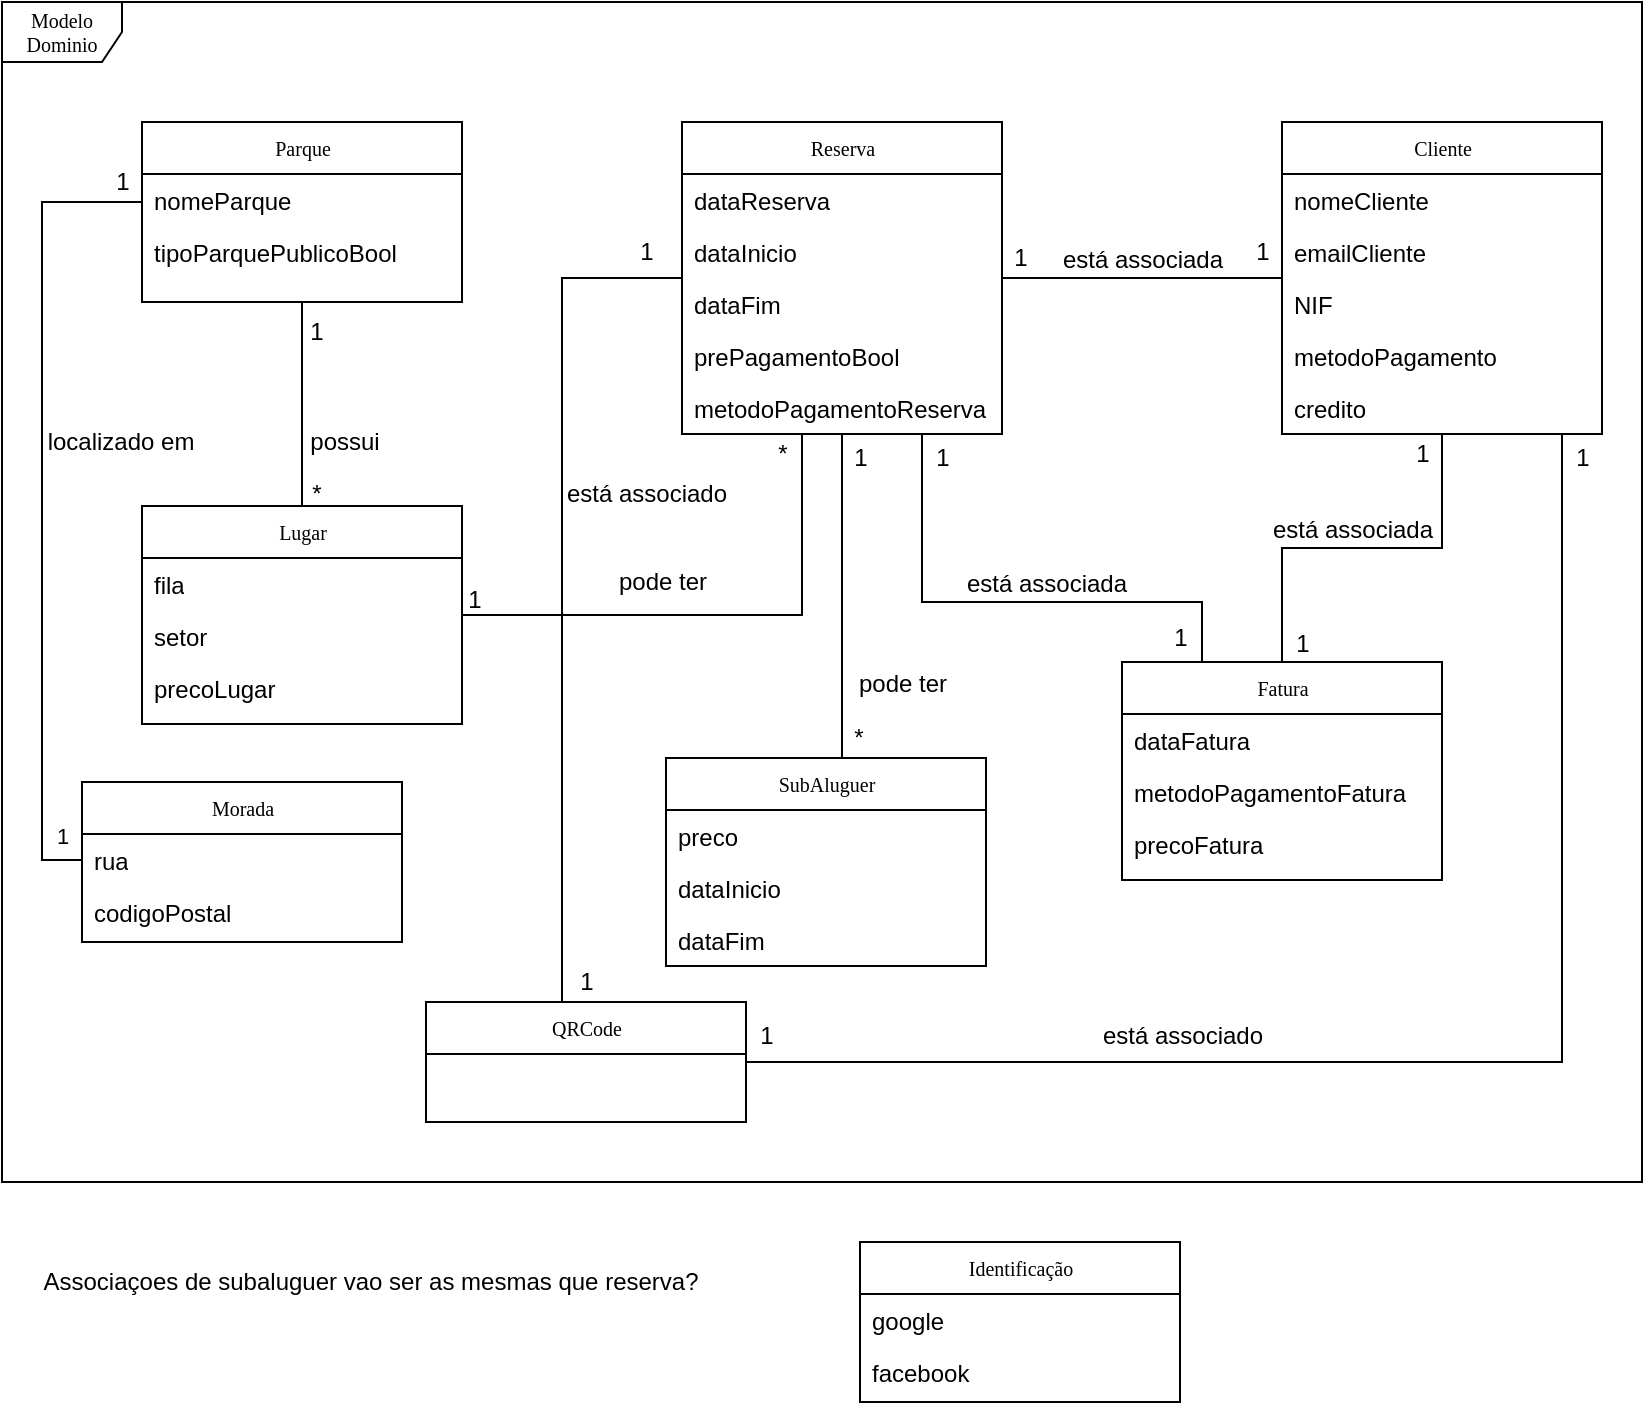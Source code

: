 <mxfile version="13.9.9" type="device"><diagram name="Page-1" id="c4acf3e9-155e-7222-9cf6-157b1a14988f"><mxGraphModel dx="1186" dy="689" grid="1" gridSize="10" guides="1" tooltips="1" connect="1" arrows="1" fold="1" page="1" pageScale="1" pageWidth="850" pageHeight="1100" background="#ffffff" math="0" shadow="0"><root><mxCell id="0"/><mxCell id="1" parent="0"/><mxCell id="17acba5748e5396b-1" value="Modelo Dominio" style="shape=umlFrame;whiteSpace=wrap;html=1;rounded=0;shadow=0;comic=0;labelBackgroundColor=none;strokeWidth=1;fontFamily=Verdana;fontSize=10;align=center;" parent="1" vertex="1"><mxGeometry x="20" y="20" width="820" height="590" as="geometry"/></mxCell><mxCell id="17acba5748e5396b-30" value="Cliente" style="swimlane;html=1;fontStyle=0;childLayout=stackLayout;horizontal=1;startSize=26;fillColor=none;horizontalStack=0;resizeParent=1;resizeLast=0;collapsible=1;marginBottom=0;swimlaneFillColor=#ffffff;rounded=0;shadow=0;comic=0;labelBackgroundColor=none;strokeWidth=1;fontFamily=Verdana;fontSize=10;align=center;" parent="1" vertex="1"><mxGeometry x="660" y="80" width="160" height="156" as="geometry"/></mxCell><mxCell id="17acba5748e5396b-31" value="nomeCliente" style="text;html=1;strokeColor=none;fillColor=none;align=left;verticalAlign=top;spacingLeft=4;spacingRight=4;whiteSpace=wrap;overflow=hidden;rotatable=0;points=[[0,0.5],[1,0.5]];portConstraint=eastwest;" parent="17acba5748e5396b-30" vertex="1"><mxGeometry y="26" width="160" height="26" as="geometry"/></mxCell><mxCell id="17acba5748e5396b-33" value="emailCliente" style="text;html=1;strokeColor=none;fillColor=none;align=left;verticalAlign=top;spacingLeft=4;spacingRight=4;whiteSpace=wrap;overflow=hidden;rotatable=0;points=[[0,0.5],[1,0.5]];portConstraint=eastwest;" parent="17acba5748e5396b-30" vertex="1"><mxGeometry y="52" width="160" height="26" as="geometry"/></mxCell><mxCell id="17acba5748e5396b-32" value="NIF" style="text;html=1;strokeColor=none;fillColor=none;align=left;verticalAlign=top;spacingLeft=4;spacingRight=4;whiteSpace=wrap;overflow=hidden;rotatable=0;points=[[0,0.5],[1,0.5]];portConstraint=eastwest;" parent="17acba5748e5396b-30" vertex="1"><mxGeometry y="78" width="160" height="26" as="geometry"/></mxCell><mxCell id="weCXbY3BfYb8oNCR6S-9-1" value="metodoPagamento" style="text;strokeColor=none;fillColor=none;align=left;verticalAlign=top;spacingLeft=4;spacingRight=4;overflow=hidden;rotatable=0;points=[[0,0.5],[1,0.5]];portConstraint=eastwest;" parent="17acba5748e5396b-30" vertex="1"><mxGeometry y="104" width="160" height="26" as="geometry"/></mxCell><mxCell id="weCXbY3BfYb8oNCR6S-9-2" value="credito" style="text;strokeColor=none;fillColor=none;align=left;verticalAlign=top;spacingLeft=4;spacingRight=4;overflow=hidden;rotatable=0;points=[[0,0.5],[1,0.5]];portConstraint=eastwest;" parent="17acba5748e5396b-30" vertex="1"><mxGeometry y="130" width="160" height="26" as="geometry"/></mxCell><mxCell id="weCXbY3BfYb8oNCR6S-9-74" style="edgeStyle=orthogonalEdgeStyle;rounded=0;orthogonalLoop=1;jettySize=auto;html=1;endArrow=none;endFill=0;" parent="1" source="weCXbY3BfYb8oNCR6S-9-3" target="17acba5748e5396b-30" edge="1"><mxGeometry relative="1" as="geometry"/></mxCell><mxCell id="weCXbY3BfYb8oNCR6S-9-3" value="Reserva" style="swimlane;html=1;fontStyle=0;childLayout=stackLayout;horizontal=1;startSize=26;fillColor=none;horizontalStack=0;resizeParent=1;resizeLast=0;collapsible=1;marginBottom=0;swimlaneFillColor=#ffffff;rounded=0;shadow=0;comic=0;labelBackgroundColor=none;strokeWidth=1;fontFamily=Verdana;fontSize=10;align=center;" parent="1" vertex="1"><mxGeometry x="360" y="80" width="160" height="156" as="geometry"/></mxCell><mxCell id="weCXbY3BfYb8oNCR6S-9-4" value="dataReserva" style="text;html=1;strokeColor=none;fillColor=none;align=left;verticalAlign=top;spacingLeft=4;spacingRight=4;whiteSpace=wrap;overflow=hidden;rotatable=0;points=[[0,0.5],[1,0.5]];portConstraint=eastwest;" parent="weCXbY3BfYb8oNCR6S-9-3" vertex="1"><mxGeometry y="26" width="160" height="26" as="geometry"/></mxCell><mxCell id="weCXbY3BfYb8oNCR6S-9-5" value="dataInicio" style="text;html=1;strokeColor=none;fillColor=none;align=left;verticalAlign=top;spacingLeft=4;spacingRight=4;whiteSpace=wrap;overflow=hidden;rotatable=0;points=[[0,0.5],[1,0.5]];portConstraint=eastwest;" parent="weCXbY3BfYb8oNCR6S-9-3" vertex="1"><mxGeometry y="52" width="160" height="26" as="geometry"/></mxCell><mxCell id="weCXbY3BfYb8oNCR6S-9-6" value="dataFim" style="text;html=1;strokeColor=none;fillColor=none;align=left;verticalAlign=top;spacingLeft=4;spacingRight=4;whiteSpace=wrap;overflow=hidden;rotatable=0;points=[[0,0.5],[1,0.5]];portConstraint=eastwest;" parent="weCXbY3BfYb8oNCR6S-9-3" vertex="1"><mxGeometry y="78" width="160" height="26" as="geometry"/></mxCell><mxCell id="weCXbY3BfYb8oNCR6S-9-7" value="prePagamentoBool" style="text;strokeColor=none;fillColor=none;align=left;verticalAlign=top;spacingLeft=4;spacingRight=4;overflow=hidden;rotatable=0;points=[[0,0.5],[1,0.5]];portConstraint=eastwest;" parent="weCXbY3BfYb8oNCR6S-9-3" vertex="1"><mxGeometry y="104" width="160" height="26" as="geometry"/></mxCell><mxCell id="weCXbY3BfYb8oNCR6S-9-8" value="metodoPagamentoReserva" style="text;strokeColor=none;fillColor=none;align=left;verticalAlign=top;spacingLeft=4;spacingRight=4;overflow=hidden;rotatable=0;points=[[0,0.5],[1,0.5]];portConstraint=eastwest;" parent="weCXbY3BfYb8oNCR6S-9-3" vertex="1"><mxGeometry y="130" width="160" height="26" as="geometry"/></mxCell><mxCell id="weCXbY3BfYb8oNCR6S-9-96" style="edgeStyle=orthogonalEdgeStyle;rounded=0;orthogonalLoop=1;jettySize=auto;html=1;endArrow=none;endFill=0;" parent="1" source="weCXbY3BfYb8oNCR6S-9-10" target="weCXbY3BfYb8oNCR6S-9-3" edge="1"><mxGeometry relative="1" as="geometry"><Array as="points"><mxPoint x="440" y="330"/><mxPoint x="440" y="330"/></Array></mxGeometry></mxCell><mxCell id="weCXbY3BfYb8oNCR6S-9-10" value="SubAluguer" style="swimlane;html=1;fontStyle=0;childLayout=stackLayout;horizontal=1;startSize=26;fillColor=none;horizontalStack=0;resizeParent=1;resizeLast=0;collapsible=1;marginBottom=0;swimlaneFillColor=#ffffff;rounded=0;shadow=0;comic=0;labelBackgroundColor=none;strokeWidth=1;fontFamily=Verdana;fontSize=10;align=center;" parent="1" vertex="1"><mxGeometry x="352" y="398" width="160" height="104" as="geometry"/></mxCell><mxCell id="weCXbY3BfYb8oNCR6S-9-12" value="preco" style="text;html=1;strokeColor=none;fillColor=none;align=left;verticalAlign=top;spacingLeft=4;spacingRight=4;whiteSpace=wrap;overflow=hidden;rotatable=0;points=[[0,0.5],[1,0.5]];portConstraint=eastwest;" parent="weCXbY3BfYb8oNCR6S-9-10" vertex="1"><mxGeometry y="26" width="160" height="26" as="geometry"/></mxCell><mxCell id="weCXbY3BfYb8oNCR6S-9-13" value="dataInicio" style="text;html=1;strokeColor=none;fillColor=none;align=left;verticalAlign=top;spacingLeft=4;spacingRight=4;whiteSpace=wrap;overflow=hidden;rotatable=0;points=[[0,0.5],[1,0.5]];portConstraint=eastwest;" parent="weCXbY3BfYb8oNCR6S-9-10" vertex="1"><mxGeometry y="52" width="160" height="26" as="geometry"/></mxCell><mxCell id="weCXbY3BfYb8oNCR6S-9-14" value="dataFim" style="text;strokeColor=none;fillColor=none;align=left;verticalAlign=top;spacingLeft=4;spacingRight=4;overflow=hidden;rotatable=0;points=[[0,0.5],[1,0.5]];portConstraint=eastwest;" parent="weCXbY3BfYb8oNCR6S-9-10" vertex="1"><mxGeometry y="78" width="160" height="26" as="geometry"/></mxCell><mxCell id="weCXbY3BfYb8oNCR6S-9-62" style="edgeStyle=orthogonalEdgeStyle;rounded=0;orthogonalLoop=1;jettySize=auto;html=1;endArrow=none;endFill=0;" parent="1" source="weCXbY3BfYb8oNCR6S-9-17" target="weCXbY3BfYb8oNCR6S-9-3" edge="1"><mxGeometry relative="1" as="geometry"><Array as="points"><mxPoint x="420" y="327"/></Array></mxGeometry></mxCell><mxCell id="weCXbY3BfYb8oNCR6S-9-17" value="Lugar" style="swimlane;html=1;fontStyle=0;childLayout=stackLayout;horizontal=1;startSize=26;fillColor=none;horizontalStack=0;resizeParent=1;resizeLast=0;collapsible=1;marginBottom=0;swimlaneFillColor=#ffffff;rounded=0;shadow=0;comic=0;labelBackgroundColor=none;strokeWidth=1;fontFamily=Verdana;fontSize=10;align=center;" parent="1" vertex="1"><mxGeometry x="90" y="272" width="160" height="109" as="geometry"/></mxCell><mxCell id="weCXbY3BfYb8oNCR6S-9-18" value="fila" style="text;html=1;strokeColor=none;fillColor=none;align=left;verticalAlign=top;spacingLeft=4;spacingRight=4;whiteSpace=wrap;overflow=hidden;rotatable=0;points=[[0,0.5],[1,0.5]];portConstraint=eastwest;" parent="weCXbY3BfYb8oNCR6S-9-17" vertex="1"><mxGeometry y="26" width="160" height="26" as="geometry"/></mxCell><mxCell id="weCXbY3BfYb8oNCR6S-9-19" value="setor" style="text;html=1;strokeColor=none;fillColor=none;align=left;verticalAlign=top;spacingLeft=4;spacingRight=4;whiteSpace=wrap;overflow=hidden;rotatable=0;points=[[0,0.5],[1,0.5]];portConstraint=eastwest;" parent="weCXbY3BfYb8oNCR6S-9-17" vertex="1"><mxGeometry y="52" width="160" height="26" as="geometry"/></mxCell><mxCell id="weCXbY3BfYb8oNCR6S-9-20" value="precoLugar" style="text;html=1;strokeColor=none;fillColor=none;align=left;verticalAlign=top;spacingLeft=4;spacingRight=4;whiteSpace=wrap;overflow=hidden;rotatable=0;points=[[0,0.5],[1,0.5]];portConstraint=eastwest;" parent="weCXbY3BfYb8oNCR6S-9-17" vertex="1"><mxGeometry y="78" width="160" height="26" as="geometry"/></mxCell><mxCell id="weCXbY3BfYb8oNCR6S-9-50" style="edgeStyle=orthogonalEdgeStyle;rounded=0;orthogonalLoop=1;jettySize=auto;html=1;entryX=0;entryY=0.5;entryDx=0;entryDy=0;endArrow=none;endFill=0;" parent="1" source="weCXbY3BfYb8oNCR6S-9-23" target="weCXbY3BfYb8oNCR6S-9-31" edge="1"><mxGeometry relative="1" as="geometry"><Array as="points"><mxPoint x="40" y="120"/><mxPoint x="40" y="449"/></Array></mxGeometry></mxCell><mxCell id="weCXbY3BfYb8oNCR6S-9-51" value="1" style="edgeLabel;html=1;align=center;verticalAlign=middle;resizable=0;points=[];" parent="weCXbY3BfYb8oNCR6S-9-50" vertex="1" connectable="0"><mxGeometry x="0.627" y="-4" relative="1" as="geometry"><mxPoint x="14" y="42" as="offset"/></mxGeometry></mxCell><mxCell id="weCXbY3BfYb8oNCR6S-9-56" style="edgeStyle=orthogonalEdgeStyle;rounded=0;orthogonalLoop=1;jettySize=auto;html=1;endArrow=none;endFill=0;" parent="1" source="weCXbY3BfYb8oNCR6S-9-23" target="weCXbY3BfYb8oNCR6S-9-17" edge="1"><mxGeometry relative="1" as="geometry"/></mxCell><mxCell id="weCXbY3BfYb8oNCR6S-9-23" value="Parque" style="swimlane;html=1;fontStyle=0;childLayout=stackLayout;horizontal=1;startSize=26;fillColor=none;horizontalStack=0;resizeParent=1;resizeLast=0;collapsible=1;marginBottom=0;swimlaneFillColor=#ffffff;rounded=0;shadow=0;comic=0;labelBackgroundColor=none;strokeWidth=1;fontFamily=Verdana;fontSize=10;align=center;" parent="1" vertex="1"><mxGeometry x="90" y="80" width="160" height="90" as="geometry"/></mxCell><mxCell id="weCXbY3BfYb8oNCR6S-9-54" value="nomeParque" style="text;html=1;strokeColor=none;fillColor=none;align=left;verticalAlign=top;spacingLeft=4;spacingRight=4;whiteSpace=wrap;overflow=hidden;rotatable=0;points=[[0,0.5],[1,0.5]];portConstraint=eastwest;" parent="weCXbY3BfYb8oNCR6S-9-23" vertex="1"><mxGeometry y="26" width="160" height="26" as="geometry"/></mxCell><mxCell id="weCXbY3BfYb8oNCR6S-9-25" value="tipoParquePublicoBool" style="text;html=1;strokeColor=none;fillColor=none;align=left;verticalAlign=top;spacingLeft=4;spacingRight=4;whiteSpace=wrap;overflow=hidden;rotatable=0;points=[[0,0.5],[1,0.5]];portConstraint=eastwest;" parent="weCXbY3BfYb8oNCR6S-9-23" vertex="1"><mxGeometry y="52" width="160" height="26" as="geometry"/></mxCell><mxCell id="weCXbY3BfYb8oNCR6S-9-30" value="Morada" style="swimlane;html=1;fontStyle=0;childLayout=stackLayout;horizontal=1;startSize=26;fillColor=none;horizontalStack=0;resizeParent=1;resizeLast=0;collapsible=1;marginBottom=0;swimlaneFillColor=#ffffff;rounded=0;shadow=0;comic=0;labelBackgroundColor=none;strokeWidth=1;fontFamily=Verdana;fontSize=10;align=center;" parent="1" vertex="1"><mxGeometry x="60" y="410" width="160" height="80" as="geometry"/></mxCell><mxCell id="weCXbY3BfYb8oNCR6S-9-31" value="rua" style="text;html=1;strokeColor=none;fillColor=none;align=left;verticalAlign=top;spacingLeft=4;spacingRight=4;whiteSpace=wrap;overflow=hidden;rotatable=0;points=[[0,0.5],[1,0.5]];portConstraint=eastwest;" parent="weCXbY3BfYb8oNCR6S-9-30" vertex="1"><mxGeometry y="26" width="160" height="26" as="geometry"/></mxCell><mxCell id="weCXbY3BfYb8oNCR6S-9-32" value="codigoPostal" style="text;html=1;strokeColor=none;fillColor=none;align=left;verticalAlign=top;spacingLeft=4;spacingRight=4;whiteSpace=wrap;overflow=hidden;rotatable=0;points=[[0,0.5],[1,0.5]];portConstraint=eastwest;" parent="weCXbY3BfYb8oNCR6S-9-30" vertex="1"><mxGeometry y="52" width="160" height="26" as="geometry"/></mxCell><mxCell id="weCXbY3BfYb8oNCR6S-9-87" style="edgeStyle=orthogonalEdgeStyle;rounded=0;orthogonalLoop=1;jettySize=auto;html=1;endArrow=none;endFill=0;" parent="1" source="weCXbY3BfYb8oNCR6S-9-36" target="17acba5748e5396b-30" edge="1"><mxGeometry relative="1" as="geometry"/></mxCell><mxCell id="weCXbY3BfYb8oNCR6S-9-88" style="edgeStyle=orthogonalEdgeStyle;rounded=0;orthogonalLoop=1;jettySize=auto;html=1;endArrow=none;endFill=0;" parent="1" source="weCXbY3BfYb8oNCR6S-9-36" target="weCXbY3BfYb8oNCR6S-9-3" edge="1"><mxGeometry relative="1" as="geometry"><Array as="points"><mxPoint x="620" y="320"/><mxPoint x="480" y="320"/></Array></mxGeometry></mxCell><mxCell id="weCXbY3BfYb8oNCR6S-9-36" value="Fatura" style="swimlane;html=1;fontStyle=0;childLayout=stackLayout;horizontal=1;startSize=26;fillColor=none;horizontalStack=0;resizeParent=1;resizeLast=0;collapsible=1;marginBottom=0;swimlaneFillColor=#ffffff;rounded=0;shadow=0;comic=0;labelBackgroundColor=none;strokeWidth=1;fontFamily=Verdana;fontSize=10;align=center;" parent="1" vertex="1"><mxGeometry x="580" y="350" width="160" height="109" as="geometry"/></mxCell><mxCell id="weCXbY3BfYb8oNCR6S-9-37" value="dataFatura" style="text;html=1;strokeColor=none;fillColor=none;align=left;verticalAlign=top;spacingLeft=4;spacingRight=4;whiteSpace=wrap;overflow=hidden;rotatable=0;points=[[0,0.5],[1,0.5]];portConstraint=eastwest;" parent="weCXbY3BfYb8oNCR6S-9-36" vertex="1"><mxGeometry y="26" width="160" height="26" as="geometry"/></mxCell><mxCell id="weCXbY3BfYb8oNCR6S-9-38" value="metodoPagamentoFatura" style="text;html=1;strokeColor=none;fillColor=none;align=left;verticalAlign=top;spacingLeft=4;spacingRight=4;whiteSpace=wrap;overflow=hidden;rotatable=0;points=[[0,0.5],[1,0.5]];portConstraint=eastwest;" parent="weCXbY3BfYb8oNCR6S-9-36" vertex="1"><mxGeometry y="52" width="160" height="26" as="geometry"/></mxCell><mxCell id="weCXbY3BfYb8oNCR6S-9-39" value="precoFatura" style="text;html=1;strokeColor=none;fillColor=none;align=left;verticalAlign=top;spacingLeft=4;spacingRight=4;whiteSpace=wrap;overflow=hidden;rotatable=0;points=[[0,0.5],[1,0.5]];portConstraint=eastwest;" parent="weCXbY3BfYb8oNCR6S-9-36" vertex="1"><mxGeometry y="78" width="160" height="26" as="geometry"/></mxCell><mxCell id="weCXbY3BfYb8oNCR6S-9-69" style="edgeStyle=orthogonalEdgeStyle;rounded=0;orthogonalLoop=1;jettySize=auto;html=1;endArrow=none;endFill=0;" parent="1" source="weCXbY3BfYb8oNCR6S-9-43" target="17acba5748e5396b-30" edge="1"><mxGeometry relative="1" as="geometry"><Array as="points"><mxPoint x="800" y="550"/></Array></mxGeometry></mxCell><mxCell id="weCXbY3BfYb8oNCR6S-9-70" style="edgeStyle=orthogonalEdgeStyle;rounded=0;orthogonalLoop=1;jettySize=auto;html=1;endArrow=none;endFill=0;" parent="1" source="weCXbY3BfYb8oNCR6S-9-43" target="weCXbY3BfYb8oNCR6S-9-3" edge="1"><mxGeometry relative="1" as="geometry"><Array as="points"><mxPoint x="300" y="158"/></Array></mxGeometry></mxCell><mxCell id="weCXbY3BfYb8oNCR6S-9-43" value="QRCode" style="swimlane;html=1;fontStyle=0;childLayout=stackLayout;horizontal=1;startSize=26;fillColor=none;horizontalStack=0;resizeParent=1;resizeLast=0;collapsible=1;marginBottom=0;swimlaneFillColor=#ffffff;rounded=0;shadow=0;comic=0;labelBackgroundColor=none;strokeWidth=1;fontFamily=Verdana;fontSize=10;align=center;" parent="1" vertex="1"><mxGeometry x="232" y="520" width="160" height="60" as="geometry"/></mxCell><mxCell id="weCXbY3BfYb8oNCR6S-9-55" value="1" style="text;html=1;align=center;verticalAlign=middle;resizable=0;points=[];autosize=1;" parent="1" vertex="1"><mxGeometry x="70" y="100" width="20" height="20" as="geometry"/></mxCell><mxCell id="weCXbY3BfYb8oNCR6S-9-57" value="localizado em" style="text;html=1;align=center;verticalAlign=middle;resizable=0;points=[];autosize=1;" parent="1" vertex="1"><mxGeometry x="34" y="230" width="90" height="20" as="geometry"/></mxCell><mxCell id="weCXbY3BfYb8oNCR6S-9-58" value="*" style="text;html=1;align=center;verticalAlign=middle;resizable=0;points=[];autosize=1;" parent="1" vertex="1"><mxGeometry x="167" y="256" width="20" height="20" as="geometry"/></mxCell><mxCell id="weCXbY3BfYb8oNCR6S-9-59" value="1" style="text;html=1;align=center;verticalAlign=middle;resizable=0;points=[];autosize=1;" parent="1" vertex="1"><mxGeometry x="167" y="175" width="20" height="20" as="geometry"/></mxCell><mxCell id="weCXbY3BfYb8oNCR6S-9-61" value="possui" style="text;html=1;align=center;verticalAlign=middle;resizable=0;points=[];autosize=1;" parent="1" vertex="1"><mxGeometry x="166" y="230" width="50" height="20" as="geometry"/></mxCell><mxCell id="weCXbY3BfYb8oNCR6S-9-63" value="1" style="text;html=1;align=center;verticalAlign=middle;resizable=0;points=[];autosize=1;" parent="1" vertex="1"><mxGeometry x="246" y="309" width="20" height="20" as="geometry"/></mxCell><mxCell id="weCXbY3BfYb8oNCR6S-9-66" value="*" style="text;html=1;align=center;verticalAlign=middle;resizable=0;points=[];autosize=1;" parent="1" vertex="1"><mxGeometry x="400" y="236" width="20" height="20" as="geometry"/></mxCell><mxCell id="weCXbY3BfYb8oNCR6S-9-67" value="pode ter" style="text;html=1;align=center;verticalAlign=middle;resizable=0;points=[];autosize=1;" parent="1" vertex="1"><mxGeometry x="320" y="300" width="60" height="20" as="geometry"/></mxCell><mxCell id="weCXbY3BfYb8oNCR6S-9-71" value="1" style="text;html=1;align=center;verticalAlign=middle;resizable=0;points=[];autosize=1;" parent="1" vertex="1"><mxGeometry x="302" y="500" width="20" height="20" as="geometry"/></mxCell><mxCell id="weCXbY3BfYb8oNCR6S-9-73" value="1" style="text;html=1;align=center;verticalAlign=middle;resizable=0;points=[];autosize=1;" parent="1" vertex="1"><mxGeometry x="519" y="138" width="20" height="20" as="geometry"/></mxCell><mxCell id="weCXbY3BfYb8oNCR6S-9-75" value="está associado" style="text;html=1;align=center;verticalAlign=middle;resizable=0;points=[];autosize=1;" parent="1" vertex="1"><mxGeometry x="292" y="256" width="100" height="20" as="geometry"/></mxCell><mxCell id="weCXbY3BfYb8oNCR6S-9-76" value="1" style="text;html=1;align=center;verticalAlign=middle;resizable=0;points=[];autosize=1;" parent="1" vertex="1"><mxGeometry x="332" y="135" width="20" height="20" as="geometry"/></mxCell><mxCell id="weCXbY3BfYb8oNCR6S-9-77" value="1" style="text;html=1;align=center;verticalAlign=middle;resizable=0;points=[];autosize=1;" parent="1" vertex="1"><mxGeometry x="392" y="527" width="20" height="20" as="geometry"/></mxCell><mxCell id="weCXbY3BfYb8oNCR6S-9-79" value="1" style="text;html=1;align=center;verticalAlign=middle;resizable=0;points=[];autosize=1;" parent="1" vertex="1"><mxGeometry x="800" y="238" width="20" height="20" as="geometry"/></mxCell><mxCell id="weCXbY3BfYb8oNCR6S-9-81" value="está associado" style="text;html=1;align=center;verticalAlign=middle;resizable=0;points=[];autosize=1;" parent="1" vertex="1"><mxGeometry x="560" y="527" width="100" height="20" as="geometry"/></mxCell><mxCell id="weCXbY3BfYb8oNCR6S-9-83" value="1" style="text;html=1;align=center;verticalAlign=middle;resizable=0;points=[];autosize=1;" parent="1" vertex="1"><mxGeometry x="640" y="135" width="20" height="20" as="geometry"/></mxCell><mxCell id="weCXbY3BfYb8oNCR6S-9-85" value="está associada" style="text;html=1;align=center;verticalAlign=middle;resizable=0;points=[];autosize=1;" parent="1" vertex="1"><mxGeometry x="540" y="139" width="100" height="20" as="geometry"/></mxCell><mxCell id="weCXbY3BfYb8oNCR6S-9-89" value="1" style="text;html=1;align=center;verticalAlign=middle;resizable=0;points=[];autosize=1;" parent="1" vertex="1"><mxGeometry x="480" y="238" width="20" height="20" as="geometry"/></mxCell><mxCell id="weCXbY3BfYb8oNCR6S-9-90" value="1" style="text;html=1;align=center;verticalAlign=middle;resizable=0;points=[];autosize=1;" parent="1" vertex="1"><mxGeometry x="599" y="328" width="20" height="20" as="geometry"/></mxCell><mxCell id="weCXbY3BfYb8oNCR6S-9-91" value="1" style="text;html=1;align=center;verticalAlign=middle;resizable=0;points=[];autosize=1;" parent="1" vertex="1"><mxGeometry x="720" y="236" width="20" height="20" as="geometry"/></mxCell><mxCell id="weCXbY3BfYb8oNCR6S-9-92" value="1" style="text;html=1;align=center;verticalAlign=middle;resizable=0;points=[];autosize=1;" parent="1" vertex="1"><mxGeometry x="660" y="331" width="20" height="20" as="geometry"/></mxCell><mxCell id="weCXbY3BfYb8oNCR6S-9-93" value="está associada" style="text;html=1;align=center;verticalAlign=middle;resizable=0;points=[];autosize=1;" parent="1" vertex="1"><mxGeometry x="492" y="301" width="100" height="20" as="geometry"/></mxCell><mxCell id="weCXbY3BfYb8oNCR6S-9-94" value="está associada" style="text;html=1;align=center;verticalAlign=middle;resizable=0;points=[];autosize=1;" parent="1" vertex="1"><mxGeometry x="645" y="274" width="100" height="20" as="geometry"/></mxCell><mxCell id="weCXbY3BfYb8oNCR6S-9-97" value="1" style="text;html=1;align=center;verticalAlign=middle;resizable=0;points=[];autosize=1;" parent="1" vertex="1"><mxGeometry x="439" y="238" width="20" height="20" as="geometry"/></mxCell><mxCell id="weCXbY3BfYb8oNCR6S-9-99" value="*" style="text;html=1;align=center;verticalAlign=middle;resizable=0;points=[];autosize=1;" parent="1" vertex="1"><mxGeometry x="438" y="378" width="20" height="20" as="geometry"/></mxCell><mxCell id="weCXbY3BfYb8oNCR6S-9-100" value="pode ter" style="text;html=1;align=center;verticalAlign=middle;resizable=0;points=[];autosize=1;" parent="1" vertex="1"><mxGeometry x="440" y="351" width="60" height="20" as="geometry"/></mxCell><mxCell id="weCXbY3BfYb8oNCR6S-9-101" value="Associaçoes de subaluguer vao ser as mesmas que reserva?" style="text;html=1;align=center;verticalAlign=middle;resizable=0;points=[];autosize=1;" parent="1" vertex="1"><mxGeometry x="34" y="650" width="340" height="20" as="geometry"/></mxCell><mxCell id="g_CCieYhGhdst798JBvd-1" value="Identificação" style="swimlane;html=1;fontStyle=0;childLayout=stackLayout;horizontal=1;startSize=26;fillColor=none;horizontalStack=0;resizeParent=1;resizeLast=0;collapsible=1;marginBottom=0;swimlaneFillColor=#ffffff;rounded=0;shadow=0;comic=0;labelBackgroundColor=none;strokeWidth=1;fontFamily=Verdana;fontSize=10;align=center;" vertex="1" parent="1"><mxGeometry x="449" y="640" width="160" height="80" as="geometry"/></mxCell><mxCell id="g_CCieYhGhdst798JBvd-2" value="google" style="text;html=1;strokeColor=none;fillColor=none;align=left;verticalAlign=top;spacingLeft=4;spacingRight=4;whiteSpace=wrap;overflow=hidden;rotatable=0;points=[[0,0.5],[1,0.5]];portConstraint=eastwest;" vertex="1" parent="g_CCieYhGhdst798JBvd-1"><mxGeometry y="26" width="160" height="26" as="geometry"/></mxCell><mxCell id="g_CCieYhGhdst798JBvd-3" value="facebook" style="text;html=1;strokeColor=none;fillColor=none;align=left;verticalAlign=top;spacingLeft=4;spacingRight=4;whiteSpace=wrap;overflow=hidden;rotatable=0;points=[[0,0.5],[1,0.5]];portConstraint=eastwest;" vertex="1" parent="g_CCieYhGhdst798JBvd-1"><mxGeometry y="52" width="160" height="26" as="geometry"/></mxCell></root></mxGraphModel></diagram></mxfile>